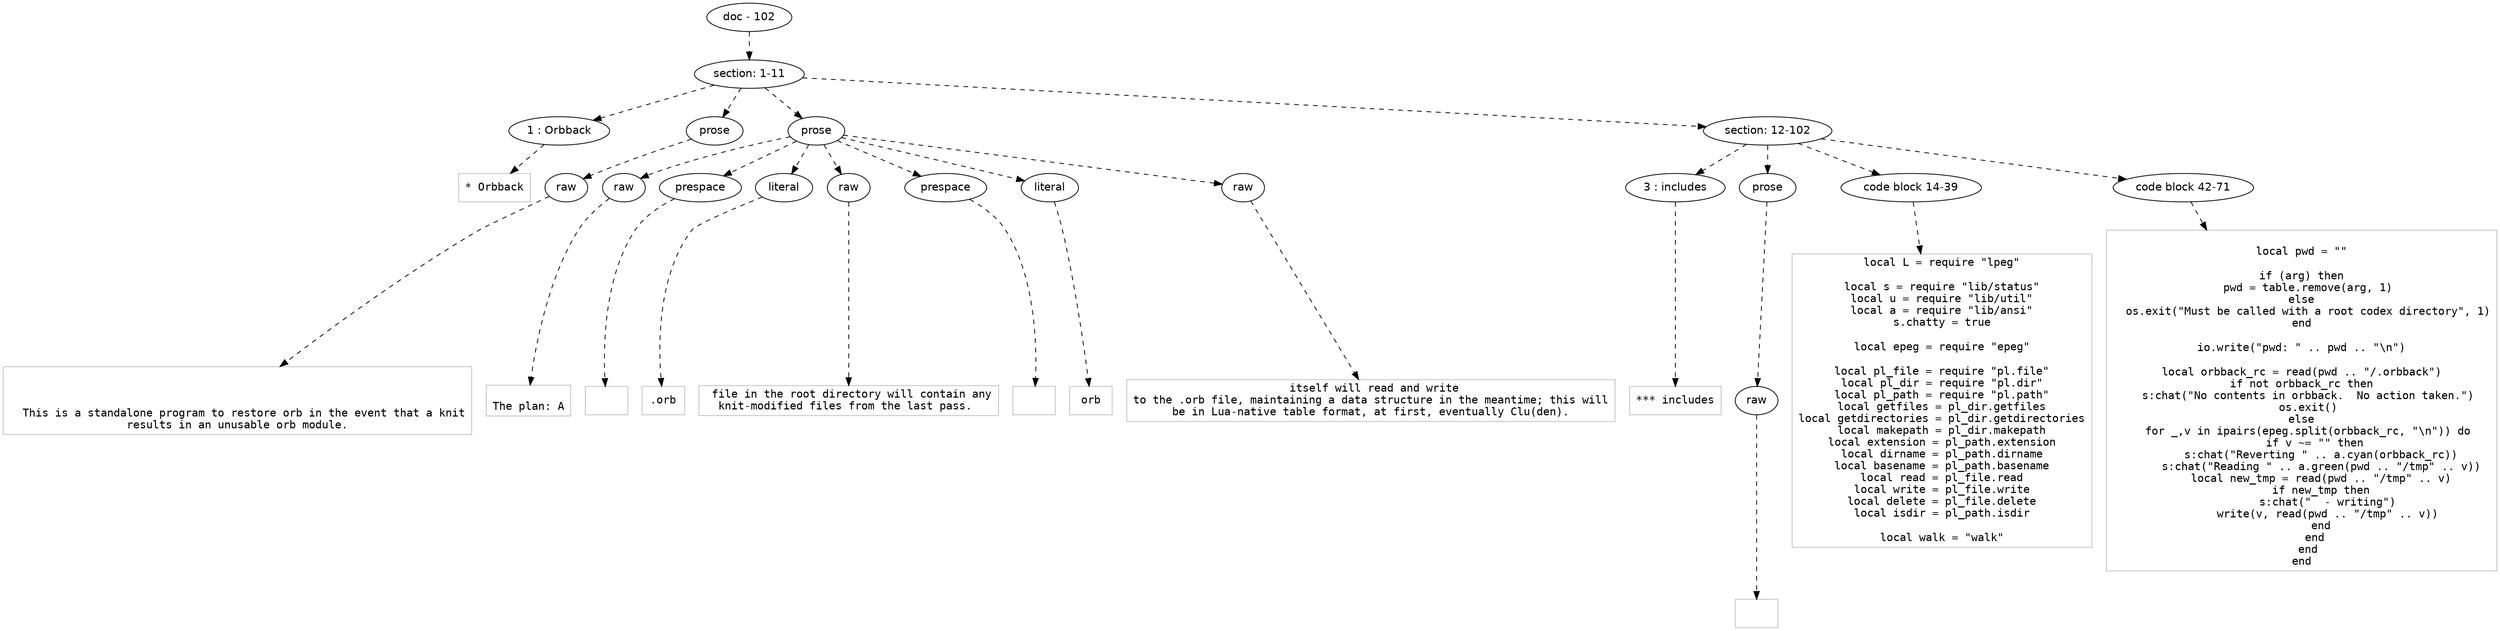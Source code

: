 digraph lpegNode {

node [fontname=Helvetica]
edge [style=dashed]

doc_0 [label="doc - 102"]


doc_0 -> { section_1}
{rank=same; section_1}

section_1 [label="section: 1-11"]


// END RANK doc_0

section_1 -> { header_2 prose_3 prose_4 section_5}
{rank=same; header_2 prose_3 prose_4 section_5}

header_2 [label="1 : Orbback"]

prose_3 [label="prose"]

prose_4 [label="prose"]

section_5 [label="section: 12-102"]


// END RANK section_1

header_2 -> leaf_6
leaf_6  [color=Gray,shape=rectangle,fontname=Inconsolata,label="* Orbback"]
// END RANK header_2

prose_3 -> { raw_7}
{rank=same; raw_7}

raw_7 [label="raw"]


// END RANK prose_3

raw_7 -> leaf_8
leaf_8  [color=Gray,shape=rectangle,fontname=Inconsolata,label="


  This is a standalone program to restore orb in the event that a knit
results in an unusable orb module.
"]
// END RANK raw_7

prose_4 -> { raw_9 prespace_10 literal_11 raw_12 prespace_13 literal_14 raw_15}
{rank=same; raw_9 prespace_10 literal_11 raw_12 prespace_13 literal_14 raw_15}

raw_9 [label="raw"]

prespace_10 [label="prespace"]

literal_11 [label="literal"]

raw_12 [label="raw"]

prespace_13 [label="prespace"]

literal_14 [label="literal"]

raw_15 [label="raw"]


// END RANK prose_4

raw_9 -> leaf_16
leaf_16  [color=Gray,shape=rectangle,fontname=Inconsolata,label="
The plan: A"]
// END RANK raw_9

prespace_10 -> leaf_17
leaf_17  [color=Gray,shape=rectangle,fontname=Inconsolata,label=" "]
// END RANK prespace_10

literal_11 -> leaf_18
leaf_18  [color=Gray,shape=rectangle,fontname=Inconsolata,label=".orb"]
// END RANK literal_11

raw_12 -> leaf_19
leaf_19  [color=Gray,shape=rectangle,fontname=Inconsolata,label=" file in the root directory will contain any
knit-modified files from the last pass. "]
// END RANK raw_12

prespace_13 -> leaf_20
leaf_20  [color=Gray,shape=rectangle,fontname=Inconsolata,label=" "]
// END RANK prespace_13

literal_14 -> leaf_21
leaf_21  [color=Gray,shape=rectangle,fontname=Inconsolata,label="orb"]
// END RANK literal_14

raw_15 -> leaf_22
leaf_22  [color=Gray,shape=rectangle,fontname=Inconsolata,label=" itself will read and write
to the .orb file, maintaining a data structure in the meantime; this will
be in Lua-native table format, at first, eventually Clu(den).
"]
// END RANK raw_15

section_5 -> { header_23 prose_24 codeblock_25 codeblock_26}
{rank=same; header_23 prose_24 codeblock_25 codeblock_26}

header_23 [label="3 : includes"]

prose_24 [label="prose"]

codeblock_25 [label="code block 14-39"]

codeblock_26 [label="code block 42-71"]


// END RANK section_5

header_23 -> leaf_27
leaf_27  [color=Gray,shape=rectangle,fontname=Inconsolata,label="*** includes"]
// END RANK header_23

prose_24 -> { raw_28}
{rank=same; raw_28}

raw_28 [label="raw"]


// END RANK prose_24

raw_28 -> leaf_29
leaf_29  [color=Gray,shape=rectangle,fontname=Inconsolata,label="
"]
// END RANK raw_28

codeblock_25 -> leaf_30
leaf_30  [color=Gray,shape=rectangle,fontname=Inconsolata,label="local L = require \"lpeg\"

local s = require \"lib/status\"
local u = require \"lib/util\"
local a = require \"lib/ansi\"
s.chatty = true

local epeg = require \"epeg\"

local pl_file = require \"pl.file\"
local pl_dir = require \"pl.dir\"
local pl_path = require \"pl.path\"
local getfiles = pl_dir.getfiles
local getdirectories = pl_dir.getdirectories
local makepath = pl_dir.makepath
local extension = pl_path.extension
local dirname = pl_path.dirname
local basename = pl_path.basename
local read = pl_file.read
local write = pl_file.write
local delete = pl_file.delete
local isdir = pl_path.isdir

local walk = \"walk\""]
// END RANK codeblock_25

codeblock_26 -> leaf_31
leaf_31  [color=Gray,shape=rectangle,fontname=Inconsolata,label="
local pwd = \"\"

if (arg) then
  pwd = table.remove(arg, 1)
else
  os.exit(\"Must be called with a root codex directory\", 1)
end

io.write(\"pwd: \" .. pwd .. \"\\n\")

local orbback_rc = read(pwd .. \"/.orbback\")
if not orbback_rc then
  s:chat(\"No contents in orbback.  No action taken.\")
  os.exit()
else
  for _,v in ipairs(epeg.split(orbback_rc, \"\\n\")) do
    if v ~= \"\" then
      s:chat(\"Reverting \" .. a.cyan(orbback_rc))
      s:chat(\"Reading \" .. a.green(pwd .. \"/tmp\" .. v))
      local new_tmp = read(pwd .. \"/tmp\" .. v)
      if new_tmp then
        s:chat(\"  - writing\")
        write(v, read(pwd .. \"/tmp\" .. v))
      end
    end
  end
end"]
// END RANK codeblock_26


}
